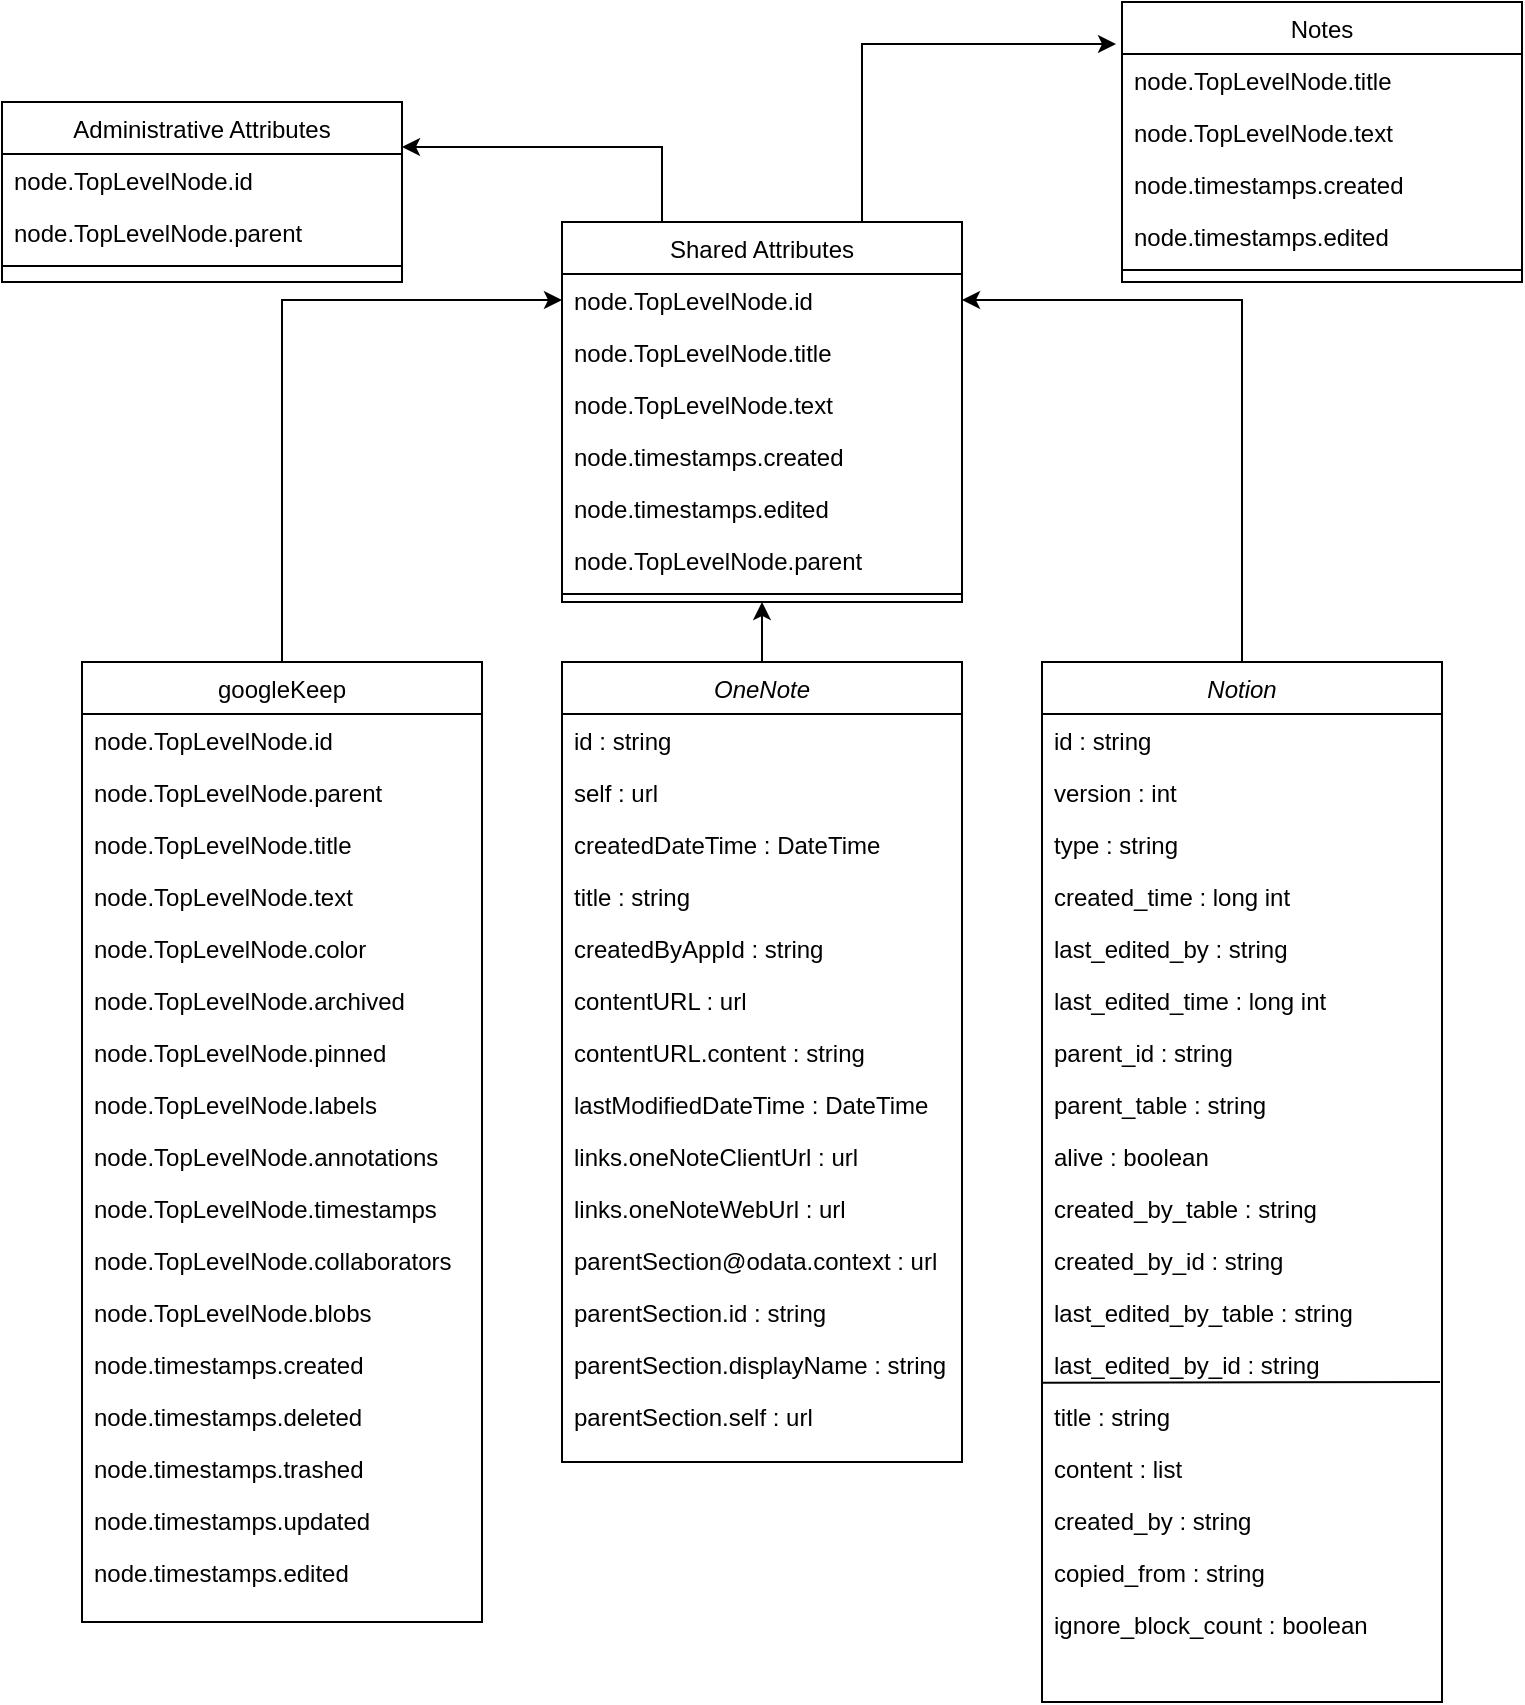 <mxfile version="13.0.9" type="device"><diagram id="C5RBs43oDa-KdzZeNtuy" name="Page-1"><mxGraphModel dx="1424" dy="792" grid="1" gridSize="10" guides="1" tooltips="1" connect="1" arrows="1" fold="1" page="1" pageScale="1" pageWidth="827" pageHeight="1169" math="0" shadow="0"><root><mxCell id="WIyWlLk6GJQsqaUBKTNV-0"/><mxCell id="WIyWlLk6GJQsqaUBKTNV-1" parent="WIyWlLk6GJQsqaUBKTNV-0"/><mxCell id="JfaCgHYBOTV-kpZcKpVg-68" style="edgeStyle=orthogonalEdgeStyle;rounded=0;orthogonalLoop=1;jettySize=auto;html=1;exitX=0.5;exitY=0;exitDx=0;exitDy=0;entryX=0;entryY=0.5;entryDx=0;entryDy=0;" parent="WIyWlLk6GJQsqaUBKTNV-1" source="zkfFHV4jXpPFQw0GAbJ--6" edge="1"><mxGeometry relative="1" as="geometry"><mxPoint x="320" y="179" as="targetPoint"/><Array as="points"><mxPoint x="180" y="179"/></Array></mxGeometry></mxCell><mxCell id="zkfFHV4jXpPFQw0GAbJ--6" value="googleKeep" style="swimlane;fontStyle=0;align=center;verticalAlign=top;childLayout=stackLayout;horizontal=1;startSize=26;horizontalStack=0;resizeParent=1;resizeLast=0;collapsible=1;marginBottom=0;rounded=0;shadow=0;strokeWidth=1;" parent="WIyWlLk6GJQsqaUBKTNV-1" vertex="1"><mxGeometry x="80" y="360" width="200" height="480" as="geometry"><mxRectangle x="130" y="380" width="160" height="26" as="alternateBounds"/></mxGeometry></mxCell><mxCell id="zkfFHV4jXpPFQw0GAbJ--7" value="node.TopLevelNode.id &#xA;" style="text;align=left;verticalAlign=top;spacingLeft=4;spacingRight=4;overflow=hidden;rotatable=0;points=[[0,0.5],[1,0.5]];portConstraint=eastwest;" parent="zkfFHV4jXpPFQw0GAbJ--6" vertex="1"><mxGeometry y="26" width="200" height="26" as="geometry"/></mxCell><mxCell id="JfaCgHYBOTV-kpZcKpVg-0" value="node.TopLevelNode.parent &#xA;" style="text;align=left;verticalAlign=top;spacingLeft=4;spacingRight=4;overflow=hidden;rotatable=0;points=[[0,0.5],[1,0.5]];portConstraint=eastwest;" parent="zkfFHV4jXpPFQw0GAbJ--6" vertex="1"><mxGeometry y="52" width="200" height="26" as="geometry"/></mxCell><mxCell id="JfaCgHYBOTV-kpZcKpVg-1" value="node.TopLevelNode.title &#xA;" style="text;align=left;verticalAlign=top;spacingLeft=4;spacingRight=4;overflow=hidden;rotatable=0;points=[[0,0.5],[1,0.5]];portConstraint=eastwest;" parent="zkfFHV4jXpPFQw0GAbJ--6" vertex="1"><mxGeometry y="78" width="200" height="26" as="geometry"/></mxCell><mxCell id="JfaCgHYBOTV-kpZcKpVg-3" value="node.TopLevelNode.text &#xA;" style="text;align=left;verticalAlign=top;spacingLeft=4;spacingRight=4;overflow=hidden;rotatable=0;points=[[0,0.5],[1,0.5]];portConstraint=eastwest;" parent="zkfFHV4jXpPFQw0GAbJ--6" vertex="1"><mxGeometry y="104" width="200" height="26" as="geometry"/></mxCell><mxCell id="JfaCgHYBOTV-kpZcKpVg-4" value="node.TopLevelNode.color &#xA;" style="text;align=left;verticalAlign=top;spacingLeft=4;spacingRight=4;overflow=hidden;rotatable=0;points=[[0,0.5],[1,0.5]];portConstraint=eastwest;" parent="zkfFHV4jXpPFQw0GAbJ--6" vertex="1"><mxGeometry y="130" width="200" height="26" as="geometry"/></mxCell><mxCell id="JfaCgHYBOTV-kpZcKpVg-5" value="node.TopLevelNode.archived &#xA;" style="text;align=left;verticalAlign=top;spacingLeft=4;spacingRight=4;overflow=hidden;rotatable=0;points=[[0,0.5],[1,0.5]];portConstraint=eastwest;" parent="zkfFHV4jXpPFQw0GAbJ--6" vertex="1"><mxGeometry y="156" width="200" height="26" as="geometry"/></mxCell><mxCell id="JfaCgHYBOTV-kpZcKpVg-7" value="node.TopLevelNode.pinned &#xA;" style="text;align=left;verticalAlign=top;spacingLeft=4;spacingRight=4;overflow=hidden;rotatable=0;points=[[0,0.5],[1,0.5]];portConstraint=eastwest;" parent="zkfFHV4jXpPFQw0GAbJ--6" vertex="1"><mxGeometry y="182" width="200" height="26" as="geometry"/></mxCell><mxCell id="JfaCgHYBOTV-kpZcKpVg-9" value="node.TopLevelNode.labels &#xA;" style="text;align=left;verticalAlign=top;spacingLeft=4;spacingRight=4;overflow=hidden;rotatable=0;points=[[0,0.5],[1,0.5]];portConstraint=eastwest;" parent="zkfFHV4jXpPFQw0GAbJ--6" vertex="1"><mxGeometry y="208" width="200" height="26" as="geometry"/></mxCell><mxCell id="JfaCgHYBOTV-kpZcKpVg-8" value="node.TopLevelNode.annotations &#xA;" style="text;align=left;verticalAlign=top;spacingLeft=4;spacingRight=4;overflow=hidden;rotatable=0;points=[[0,0.5],[1,0.5]];portConstraint=eastwest;" parent="zkfFHV4jXpPFQw0GAbJ--6" vertex="1"><mxGeometry y="234" width="200" height="26" as="geometry"/></mxCell><mxCell id="JfaCgHYBOTV-kpZcKpVg-10" value="node.TopLevelNode.timestamps &#xA;" style="text;align=left;verticalAlign=top;spacingLeft=4;spacingRight=4;overflow=hidden;rotatable=0;points=[[0,0.5],[1,0.5]];portConstraint=eastwest;" parent="zkfFHV4jXpPFQw0GAbJ--6" vertex="1"><mxGeometry y="260" width="200" height="26" as="geometry"/></mxCell><mxCell id="JfaCgHYBOTV-kpZcKpVg-12" value="node.TopLevelNode.collaborators &#xA;" style="text;align=left;verticalAlign=top;spacingLeft=4;spacingRight=4;overflow=hidden;rotatable=0;points=[[0,0.5],[1,0.5]];portConstraint=eastwest;" parent="zkfFHV4jXpPFQw0GAbJ--6" vertex="1"><mxGeometry y="286" width="200" height="26" as="geometry"/></mxCell><mxCell id="JfaCgHYBOTV-kpZcKpVg-11" value="node.TopLevelNode.blobs &#xA;" style="text;align=left;verticalAlign=top;spacingLeft=4;spacingRight=4;overflow=hidden;rotatable=0;points=[[0,0.5],[1,0.5]];portConstraint=eastwest;" parent="zkfFHV4jXpPFQw0GAbJ--6" vertex="1"><mxGeometry y="312" width="200" height="26" as="geometry"/></mxCell><mxCell id="JfaCgHYBOTV-kpZcKpVg-13" value="node.timestamps.created &#xA;" style="text;align=left;verticalAlign=top;spacingLeft=4;spacingRight=4;overflow=hidden;rotatable=0;points=[[0,0.5],[1,0.5]];portConstraint=eastwest;" parent="zkfFHV4jXpPFQw0GAbJ--6" vertex="1"><mxGeometry y="338" width="200" height="26" as="geometry"/></mxCell><mxCell id="JfaCgHYBOTV-kpZcKpVg-6" value="node.timestamps.deleted" style="text;align=left;verticalAlign=top;spacingLeft=4;spacingRight=4;overflow=hidden;rotatable=0;points=[[0,0.5],[1,0.5]];portConstraint=eastwest;" parent="zkfFHV4jXpPFQw0GAbJ--6" vertex="1"><mxGeometry y="364" width="200" height="26" as="geometry"/></mxCell><mxCell id="JfaCgHYBOTV-kpZcKpVg-14" value="node.timestamps.trashed" style="text;align=left;verticalAlign=top;spacingLeft=4;spacingRight=4;overflow=hidden;rotatable=0;points=[[0,0.5],[1,0.5]];portConstraint=eastwest;" parent="zkfFHV4jXpPFQw0GAbJ--6" vertex="1"><mxGeometry y="390" width="200" height="26" as="geometry"/></mxCell><mxCell id="JfaCgHYBOTV-kpZcKpVg-15" value="node.timestamps.updated" style="text;align=left;verticalAlign=top;spacingLeft=4;spacingRight=4;overflow=hidden;rotatable=0;points=[[0,0.5],[1,0.5]];portConstraint=eastwest;" parent="zkfFHV4jXpPFQw0GAbJ--6" vertex="1"><mxGeometry y="416" width="200" height="26" as="geometry"/></mxCell><mxCell id="JfaCgHYBOTV-kpZcKpVg-16" value="node.timestamps.edited" style="text;align=left;verticalAlign=top;spacingLeft=4;spacingRight=4;overflow=hidden;rotatable=0;points=[[0,0.5],[1,0.5]];portConstraint=eastwest;" parent="zkfFHV4jXpPFQw0GAbJ--6" vertex="1"><mxGeometry y="442" width="200" height="26" as="geometry"/></mxCell><mxCell id="JfaCgHYBOTV-kpZcKpVg-69" style="edgeStyle=orthogonalEdgeStyle;rounded=0;orthogonalLoop=1;jettySize=auto;html=1;exitX=0.5;exitY=0;exitDx=0;exitDy=0;entryX=0.5;entryY=1;entryDx=0;entryDy=0;" parent="WIyWlLk6GJQsqaUBKTNV-1" source="zkfFHV4jXpPFQw0GAbJ--0" target="JfaCgHYBOTV-kpZcKpVg-49" edge="1"><mxGeometry relative="1" as="geometry"/></mxCell><mxCell id="zkfFHV4jXpPFQw0GAbJ--0" value="OneNote" style="swimlane;fontStyle=2;align=center;verticalAlign=top;childLayout=stackLayout;horizontal=1;startSize=26;horizontalStack=0;resizeParent=1;resizeLast=0;collapsible=1;marginBottom=0;rounded=0;shadow=0;strokeWidth=1;" parent="WIyWlLk6GJQsqaUBKTNV-1" vertex="1"><mxGeometry x="320" y="360" width="200" height="400" as="geometry"><mxRectangle x="230" y="140" width="160" height="26" as="alternateBounds"/></mxGeometry></mxCell><mxCell id="zkfFHV4jXpPFQw0GAbJ--1" value="id : string" style="text;align=left;verticalAlign=top;spacingLeft=4;spacingRight=4;overflow=hidden;rotatable=0;points=[[0,0.5],[1,0.5]];portConstraint=eastwest;" parent="zkfFHV4jXpPFQw0GAbJ--0" vertex="1"><mxGeometry y="26" width="200" height="26" as="geometry"/></mxCell><mxCell id="zkfFHV4jXpPFQw0GAbJ--2" value="self : url" style="text;align=left;verticalAlign=top;spacingLeft=4;spacingRight=4;overflow=hidden;rotatable=0;points=[[0,0.5],[1,0.5]];portConstraint=eastwest;rounded=0;shadow=0;html=0;" parent="zkfFHV4jXpPFQw0GAbJ--0" vertex="1"><mxGeometry y="52" width="200" height="26" as="geometry"/></mxCell><mxCell id="zkfFHV4jXpPFQw0GAbJ--3" value="createdDateTime : DateTime" style="text;align=left;verticalAlign=top;spacingLeft=4;spacingRight=4;overflow=hidden;rotatable=0;points=[[0,0.5],[1,0.5]];portConstraint=eastwest;rounded=0;shadow=0;html=0;" parent="zkfFHV4jXpPFQw0GAbJ--0" vertex="1"><mxGeometry y="78" width="200" height="26" as="geometry"/></mxCell><mxCell id="JfaCgHYBOTV-kpZcKpVg-17" value="title : string" style="text;align=left;verticalAlign=top;spacingLeft=4;spacingRight=4;overflow=hidden;rotatable=0;points=[[0,0.5],[1,0.5]];portConstraint=eastwest;rounded=0;shadow=0;html=0;" parent="zkfFHV4jXpPFQw0GAbJ--0" vertex="1"><mxGeometry y="104" width="200" height="26" as="geometry"/></mxCell><mxCell id="JfaCgHYBOTV-kpZcKpVg-20" value="createdByAppId : string" style="text;align=left;verticalAlign=top;spacingLeft=4;spacingRight=4;overflow=hidden;rotatable=0;points=[[0,0.5],[1,0.5]];portConstraint=eastwest;rounded=0;shadow=0;html=0;" parent="zkfFHV4jXpPFQw0GAbJ--0" vertex="1"><mxGeometry y="130" width="200" height="26" as="geometry"/></mxCell><mxCell id="JfaCgHYBOTV-kpZcKpVg-22" value="contentURL : url" style="text;align=left;verticalAlign=top;spacingLeft=4;spacingRight=4;overflow=hidden;rotatable=0;points=[[0,0.5],[1,0.5]];portConstraint=eastwest;rounded=0;shadow=0;html=0;" parent="zkfFHV4jXpPFQw0GAbJ--0" vertex="1"><mxGeometry y="156" width="200" height="26" as="geometry"/></mxCell><mxCell id="JfaCgHYBOTV-kpZcKpVg-19" value="contentURL.content : string" style="text;align=left;verticalAlign=top;spacingLeft=4;spacingRight=4;overflow=hidden;rotatable=0;points=[[0,0.5],[1,0.5]];portConstraint=eastwest;rounded=0;shadow=0;html=0;" parent="zkfFHV4jXpPFQw0GAbJ--0" vertex="1"><mxGeometry y="182" width="200" height="26" as="geometry"/></mxCell><mxCell id="JfaCgHYBOTV-kpZcKpVg-21" value="lastModifiedDateTime : DateTime" style="text;align=left;verticalAlign=top;spacingLeft=4;spacingRight=4;overflow=hidden;rotatable=0;points=[[0,0.5],[1,0.5]];portConstraint=eastwest;rounded=0;shadow=0;html=0;" parent="zkfFHV4jXpPFQw0GAbJ--0" vertex="1"><mxGeometry y="208" width="200" height="26" as="geometry"/></mxCell><mxCell id="JfaCgHYBOTV-kpZcKpVg-18" value="links.oneNoteClientUrl : url" style="text;align=left;verticalAlign=top;spacingLeft=4;spacingRight=4;overflow=hidden;rotatable=0;points=[[0,0.5],[1,0.5]];portConstraint=eastwest;rounded=0;shadow=0;html=0;" parent="zkfFHV4jXpPFQw0GAbJ--0" vertex="1"><mxGeometry y="234" width="200" height="26" as="geometry"/></mxCell><mxCell id="JfaCgHYBOTV-kpZcKpVg-25" value="links.oneNoteWebUrl : url" style="text;align=left;verticalAlign=top;spacingLeft=4;spacingRight=4;overflow=hidden;rotatable=0;points=[[0,0.5],[1,0.5]];portConstraint=eastwest;rounded=0;shadow=0;html=0;" parent="zkfFHV4jXpPFQw0GAbJ--0" vertex="1"><mxGeometry y="260" width="200" height="26" as="geometry"/></mxCell><mxCell id="JfaCgHYBOTV-kpZcKpVg-26" value="parentSection@odata.context : url" style="text;align=left;verticalAlign=top;spacingLeft=4;spacingRight=4;overflow=hidden;rotatable=0;points=[[0,0.5],[1,0.5]];portConstraint=eastwest;rounded=0;shadow=0;html=0;" parent="zkfFHV4jXpPFQw0GAbJ--0" vertex="1"><mxGeometry y="286" width="200" height="26" as="geometry"/></mxCell><mxCell id="JfaCgHYBOTV-kpZcKpVg-27" value="parentSection.id : string" style="text;align=left;verticalAlign=top;spacingLeft=4;spacingRight=4;overflow=hidden;rotatable=0;points=[[0,0.5],[1,0.5]];portConstraint=eastwest;rounded=0;shadow=0;html=0;" parent="zkfFHV4jXpPFQw0GAbJ--0" vertex="1"><mxGeometry y="312" width="200" height="26" as="geometry"/></mxCell><mxCell id="JfaCgHYBOTV-kpZcKpVg-23" value="parentSection.displayName : string" style="text;align=left;verticalAlign=top;spacingLeft=4;spacingRight=4;overflow=hidden;rotatable=0;points=[[0,0.5],[1,0.5]];portConstraint=eastwest;rounded=0;shadow=0;html=0;" parent="zkfFHV4jXpPFQw0GAbJ--0" vertex="1"><mxGeometry y="338" width="200" height="26" as="geometry"/></mxCell><mxCell id="JfaCgHYBOTV-kpZcKpVg-24" value="parentSection.self : url" style="text;align=left;verticalAlign=top;spacingLeft=4;spacingRight=4;overflow=hidden;rotatable=0;points=[[0,0.5],[1,0.5]];portConstraint=eastwest;rounded=0;shadow=0;html=0;" parent="zkfFHV4jXpPFQw0GAbJ--0" vertex="1"><mxGeometry y="364" width="200" height="26" as="geometry"/></mxCell><mxCell id="JfaCgHYBOTV-kpZcKpVg-70" style="edgeStyle=orthogonalEdgeStyle;rounded=0;orthogonalLoop=1;jettySize=auto;html=1;exitX=0.5;exitY=0;exitDx=0;exitDy=0;entryX=1;entryY=0.5;entryDx=0;entryDy=0;" parent="WIyWlLk6GJQsqaUBKTNV-1" source="JfaCgHYBOTV-kpZcKpVg-28" edge="1"><mxGeometry relative="1" as="geometry"><mxPoint x="520" y="179" as="targetPoint"/><Array as="points"><mxPoint x="660" y="179"/></Array></mxGeometry></mxCell><mxCell id="JfaCgHYBOTV-kpZcKpVg-28" value="Notion" style="swimlane;fontStyle=2;align=center;verticalAlign=top;childLayout=stackLayout;horizontal=1;startSize=26;horizontalStack=0;resizeParent=1;resizeLast=0;collapsible=1;marginBottom=0;rounded=0;shadow=0;strokeWidth=1;" parent="WIyWlLk6GJQsqaUBKTNV-1" vertex="1"><mxGeometry x="560" y="360" width="200" height="520" as="geometry"><mxRectangle x="230" y="140" width="160" height="26" as="alternateBounds"/></mxGeometry></mxCell><mxCell id="JfaCgHYBOTV-kpZcKpVg-29" value="id : string" style="text;align=left;verticalAlign=top;spacingLeft=4;spacingRight=4;overflow=hidden;rotatable=0;points=[[0,0.5],[1,0.5]];portConstraint=eastwest;" parent="JfaCgHYBOTV-kpZcKpVg-28" vertex="1"><mxGeometry y="26" width="200" height="26" as="geometry"/></mxCell><mxCell id="JfaCgHYBOTV-kpZcKpVg-30" value="version : int" style="text;align=left;verticalAlign=top;spacingLeft=4;spacingRight=4;overflow=hidden;rotatable=0;points=[[0,0.5],[1,0.5]];portConstraint=eastwest;rounded=0;shadow=0;html=0;" parent="JfaCgHYBOTV-kpZcKpVg-28" vertex="1"><mxGeometry y="52" width="200" height="26" as="geometry"/></mxCell><mxCell id="JfaCgHYBOTV-kpZcKpVg-31" value="type : string" style="text;align=left;verticalAlign=top;spacingLeft=4;spacingRight=4;overflow=hidden;rotatable=0;points=[[0,0.5],[1,0.5]];portConstraint=eastwest;rounded=0;shadow=0;html=0;" parent="JfaCgHYBOTV-kpZcKpVg-28" vertex="1"><mxGeometry y="78" width="200" height="26" as="geometry"/></mxCell><mxCell id="JfaCgHYBOTV-kpZcKpVg-33" value="created_time : long int" style="text;align=left;verticalAlign=top;spacingLeft=4;spacingRight=4;overflow=hidden;rotatable=0;points=[[0,0.5],[1,0.5]];portConstraint=eastwest;rounded=0;shadow=0;html=0;" parent="JfaCgHYBOTV-kpZcKpVg-28" vertex="1"><mxGeometry y="104" width="200" height="26" as="geometry"/></mxCell><mxCell id="JfaCgHYBOTV-kpZcKpVg-34" value="last_edited_by : string" style="text;align=left;verticalAlign=top;spacingLeft=4;spacingRight=4;overflow=hidden;rotatable=0;points=[[0,0.5],[1,0.5]];portConstraint=eastwest;rounded=0;shadow=0;html=0;" parent="JfaCgHYBOTV-kpZcKpVg-28" vertex="1"><mxGeometry y="130" width="200" height="26" as="geometry"/></mxCell><mxCell id="JfaCgHYBOTV-kpZcKpVg-35" value="last_edited_time : long int" style="text;align=left;verticalAlign=top;spacingLeft=4;spacingRight=4;overflow=hidden;rotatable=0;points=[[0,0.5],[1,0.5]];portConstraint=eastwest;rounded=0;shadow=0;html=0;" parent="JfaCgHYBOTV-kpZcKpVg-28" vertex="1"><mxGeometry y="156" width="200" height="26" as="geometry"/></mxCell><mxCell id="JfaCgHYBOTV-kpZcKpVg-36" value="parent_id : string" style="text;align=left;verticalAlign=top;spacingLeft=4;spacingRight=4;overflow=hidden;rotatable=0;points=[[0,0.5],[1,0.5]];portConstraint=eastwest;rounded=0;shadow=0;html=0;" parent="JfaCgHYBOTV-kpZcKpVg-28" vertex="1"><mxGeometry y="182" width="200" height="26" as="geometry"/></mxCell><mxCell id="JfaCgHYBOTV-kpZcKpVg-37" value="parent_table : string" style="text;align=left;verticalAlign=top;spacingLeft=4;spacingRight=4;overflow=hidden;rotatable=0;points=[[0,0.5],[1,0.5]];portConstraint=eastwest;rounded=0;shadow=0;html=0;" parent="JfaCgHYBOTV-kpZcKpVg-28" vertex="1"><mxGeometry y="208" width="200" height="26" as="geometry"/></mxCell><mxCell id="JfaCgHYBOTV-kpZcKpVg-38" value="alive : boolean" style="text;align=left;verticalAlign=top;spacingLeft=4;spacingRight=4;overflow=hidden;rotatable=0;points=[[0,0.5],[1,0.5]];portConstraint=eastwest;rounded=0;shadow=0;html=0;" parent="JfaCgHYBOTV-kpZcKpVg-28" vertex="1"><mxGeometry y="234" width="200" height="26" as="geometry"/></mxCell><mxCell id="JfaCgHYBOTV-kpZcKpVg-39" value="created_by_table : string" style="text;align=left;verticalAlign=top;spacingLeft=4;spacingRight=4;overflow=hidden;rotatable=0;points=[[0,0.5],[1,0.5]];portConstraint=eastwest;rounded=0;shadow=0;html=0;" parent="JfaCgHYBOTV-kpZcKpVg-28" vertex="1"><mxGeometry y="260" width="200" height="26" as="geometry"/></mxCell><mxCell id="JfaCgHYBOTV-kpZcKpVg-40" value="created_by_id : string" style="text;align=left;verticalAlign=top;spacingLeft=4;spacingRight=4;overflow=hidden;rotatable=0;points=[[0,0.5],[1,0.5]];portConstraint=eastwest;rounded=0;shadow=0;html=0;" parent="JfaCgHYBOTV-kpZcKpVg-28" vertex="1"><mxGeometry y="286" width="200" height="26" as="geometry"/></mxCell><mxCell id="JfaCgHYBOTV-kpZcKpVg-41" value="last_edited_by_table : string" style="text;align=left;verticalAlign=top;spacingLeft=4;spacingRight=4;overflow=hidden;rotatable=0;points=[[0,0.5],[1,0.5]];portConstraint=eastwest;rounded=0;shadow=0;html=0;" parent="JfaCgHYBOTV-kpZcKpVg-28" vertex="1"><mxGeometry y="312" width="200" height="26" as="geometry"/></mxCell><mxCell id="JfaCgHYBOTV-kpZcKpVg-42" value="last_edited_by_id : string" style="text;align=left;verticalAlign=top;spacingLeft=4;spacingRight=4;overflow=hidden;rotatable=0;points=[[0,0.5],[1,0.5]];portConstraint=eastwest;rounded=0;shadow=0;html=0;" parent="JfaCgHYBOTV-kpZcKpVg-28" vertex="1"><mxGeometry y="338" width="200" height="26" as="geometry"/></mxCell><mxCell id="JfaCgHYBOTV-kpZcKpVg-45" value="title : string" style="text;align=left;verticalAlign=top;spacingLeft=4;spacingRight=4;overflow=hidden;rotatable=0;points=[[0,0.5],[1,0.5]];portConstraint=eastwest;rounded=0;shadow=0;html=0;" parent="JfaCgHYBOTV-kpZcKpVg-28" vertex="1"><mxGeometry y="364" width="200" height="26" as="geometry"/></mxCell><mxCell id="JfaCgHYBOTV-kpZcKpVg-46" value="content : list" style="text;align=left;verticalAlign=top;spacingLeft=4;spacingRight=4;overflow=hidden;rotatable=0;points=[[0,0.5],[1,0.5]];portConstraint=eastwest;rounded=0;shadow=0;html=0;" parent="JfaCgHYBOTV-kpZcKpVg-28" vertex="1"><mxGeometry y="390" width="200" height="26" as="geometry"/></mxCell><mxCell id="JfaCgHYBOTV-kpZcKpVg-48" value="created_by : string" style="text;align=left;verticalAlign=top;spacingLeft=4;spacingRight=4;overflow=hidden;rotatable=0;points=[[0,0.5],[1,0.5]];portConstraint=eastwest;rounded=0;shadow=0;html=0;" parent="JfaCgHYBOTV-kpZcKpVg-28" vertex="1"><mxGeometry y="416" width="200" height="26" as="geometry"/></mxCell><mxCell id="JfaCgHYBOTV-kpZcKpVg-47" value="copied_from : string" style="text;align=left;verticalAlign=top;spacingLeft=4;spacingRight=4;overflow=hidden;rotatable=0;points=[[0,0.5],[1,0.5]];portConstraint=eastwest;rounded=0;shadow=0;html=0;" parent="JfaCgHYBOTV-kpZcKpVg-28" vertex="1"><mxGeometry y="442" width="200" height="26" as="geometry"/></mxCell><mxCell id="JfaCgHYBOTV-kpZcKpVg-32" value="ignore_block_count : boolean" style="text;align=left;verticalAlign=top;spacingLeft=4;spacingRight=4;overflow=hidden;rotatable=0;points=[[0,0.5],[1,0.5]];portConstraint=eastwest;rounded=0;shadow=0;html=0;" parent="JfaCgHYBOTV-kpZcKpVg-28" vertex="1"><mxGeometry y="468" width="200" height="26" as="geometry"/></mxCell><mxCell id="a1nf7_kKZEOx9Oq4Km3--19" value="" style="endArrow=none;html=1;exitX=0;exitY=0.86;exitDx=0;exitDy=0;exitPerimeter=0;" edge="1" parent="JfaCgHYBOTV-kpZcKpVg-28" source="JfaCgHYBOTV-kpZcKpVg-42"><mxGeometry width="50" height="50" relative="1" as="geometry"><mxPoint x="-170" y="500" as="sourcePoint"/><mxPoint x="199" y="360" as="targetPoint"/></mxGeometry></mxCell><mxCell id="a1nf7_kKZEOx9Oq4Km3--17" style="edgeStyle=orthogonalEdgeStyle;rounded=0;orthogonalLoop=1;jettySize=auto;html=1;exitX=0.25;exitY=0;exitDx=0;exitDy=0;entryX=1;entryY=0.25;entryDx=0;entryDy=0;" edge="1" parent="WIyWlLk6GJQsqaUBKTNV-1" source="JfaCgHYBOTV-kpZcKpVg-49" target="a1nf7_kKZEOx9Oq4Km3--9"><mxGeometry relative="1" as="geometry"/></mxCell><mxCell id="a1nf7_kKZEOx9Oq4Km3--18" style="edgeStyle=orthogonalEdgeStyle;rounded=0;orthogonalLoop=1;jettySize=auto;html=1;exitX=0.75;exitY=0;exitDx=0;exitDy=0;entryX=-0.015;entryY=-0.192;entryDx=0;entryDy=0;entryPerimeter=0;" edge="1" parent="WIyWlLk6GJQsqaUBKTNV-1" source="JfaCgHYBOTV-kpZcKpVg-49" target="a1nf7_kKZEOx9Oq4Km3--3"><mxGeometry relative="1" as="geometry"/></mxCell><mxCell id="JfaCgHYBOTV-kpZcKpVg-49" value="Shared Attributes" style="swimlane;fontStyle=0;align=center;verticalAlign=top;childLayout=stackLayout;horizontal=1;startSize=26;horizontalStack=0;resizeParent=1;resizeLast=0;collapsible=1;marginBottom=0;rounded=0;shadow=0;strokeWidth=1;" parent="WIyWlLk6GJQsqaUBKTNV-1" vertex="1"><mxGeometry x="320" y="140" width="200" height="190" as="geometry"><mxRectangle x="130" y="380" width="160" height="26" as="alternateBounds"/></mxGeometry></mxCell><mxCell id="JfaCgHYBOTV-kpZcKpVg-50" value="node.TopLevelNode.id &#xA;" style="text;align=left;verticalAlign=top;spacingLeft=4;spacingRight=4;overflow=hidden;rotatable=0;points=[[0,0.5],[1,0.5]];portConstraint=eastwest;" parent="JfaCgHYBOTV-kpZcKpVg-49" vertex="1"><mxGeometry y="26" width="200" height="26" as="geometry"/></mxCell><mxCell id="JfaCgHYBOTV-kpZcKpVg-52" value="node.TopLevelNode.title &#xA;" style="text;align=left;verticalAlign=top;spacingLeft=4;spacingRight=4;overflow=hidden;rotatable=0;points=[[0,0.5],[1,0.5]];portConstraint=eastwest;" parent="JfaCgHYBOTV-kpZcKpVg-49" vertex="1"><mxGeometry y="52" width="200" height="26" as="geometry"/></mxCell><mxCell id="JfaCgHYBOTV-kpZcKpVg-53" value="node.TopLevelNode.text &#xA;" style="text;align=left;verticalAlign=top;spacingLeft=4;spacingRight=4;overflow=hidden;rotatable=0;points=[[0,0.5],[1,0.5]];portConstraint=eastwest;" parent="JfaCgHYBOTV-kpZcKpVg-49" vertex="1"><mxGeometry y="78" width="200" height="26" as="geometry"/></mxCell><mxCell id="JfaCgHYBOTV-kpZcKpVg-62" value="node.timestamps.created &#xA;" style="text;align=left;verticalAlign=top;spacingLeft=4;spacingRight=4;overflow=hidden;rotatable=0;points=[[0,0.5],[1,0.5]];portConstraint=eastwest;" parent="JfaCgHYBOTV-kpZcKpVg-49" vertex="1"><mxGeometry y="104" width="200" height="26" as="geometry"/></mxCell><mxCell id="JfaCgHYBOTV-kpZcKpVg-66" value="node.timestamps.edited" style="text;align=left;verticalAlign=top;spacingLeft=4;spacingRight=4;overflow=hidden;rotatable=0;points=[[0,0.5],[1,0.5]];portConstraint=eastwest;" parent="JfaCgHYBOTV-kpZcKpVg-49" vertex="1"><mxGeometry y="130" width="200" height="26" as="geometry"/></mxCell><mxCell id="a1nf7_kKZEOx9Oq4Km3--0" value="node.TopLevelNode.parent &#xA;" style="text;align=left;verticalAlign=top;spacingLeft=4;spacingRight=4;overflow=hidden;rotatable=0;points=[[0,0.5],[1,0.5]];portConstraint=eastwest;" vertex="1" parent="JfaCgHYBOTV-kpZcKpVg-49"><mxGeometry y="156" width="200" height="26" as="geometry"/></mxCell><mxCell id="JfaCgHYBOTV-kpZcKpVg-67" value="" style="line;html=1;strokeWidth=1;align=left;verticalAlign=middle;spacingTop=-1;spacingLeft=3;spacingRight=3;rotatable=0;labelPosition=right;points=[];portConstraint=eastwest;" parent="JfaCgHYBOTV-kpZcKpVg-49" vertex="1"><mxGeometry y="182" width="200" height="8" as="geometry"/></mxCell><mxCell id="a1nf7_kKZEOx9Oq4Km3--9" value="Administrative Attributes" style="swimlane;fontStyle=0;align=center;verticalAlign=top;childLayout=stackLayout;horizontal=1;startSize=26;horizontalStack=0;resizeParent=1;resizeLast=0;collapsible=1;marginBottom=0;rounded=0;shadow=0;strokeWidth=1;" vertex="1" parent="WIyWlLk6GJQsqaUBKTNV-1"><mxGeometry x="40" y="80" width="200" height="90" as="geometry"><mxRectangle x="130" y="380" width="160" height="26" as="alternateBounds"/></mxGeometry></mxCell><mxCell id="a1nf7_kKZEOx9Oq4Km3--10" value="node.TopLevelNode.id &#xA;" style="text;align=left;verticalAlign=top;spacingLeft=4;spacingRight=4;overflow=hidden;rotatable=0;points=[[0,0.5],[1,0.5]];portConstraint=eastwest;" vertex="1" parent="a1nf7_kKZEOx9Oq4Km3--9"><mxGeometry y="26" width="200" height="26" as="geometry"/></mxCell><mxCell id="a1nf7_kKZEOx9Oq4Km3--15" value="node.TopLevelNode.parent &#xA;" style="text;align=left;verticalAlign=top;spacingLeft=4;spacingRight=4;overflow=hidden;rotatable=0;points=[[0,0.5],[1,0.5]];portConstraint=eastwest;" vertex="1" parent="a1nf7_kKZEOx9Oq4Km3--9"><mxGeometry y="52" width="200" height="26" as="geometry"/></mxCell><mxCell id="a1nf7_kKZEOx9Oq4Km3--16" value="" style="line;html=1;strokeWidth=1;align=left;verticalAlign=middle;spacingTop=-1;spacingLeft=3;spacingRight=3;rotatable=0;labelPosition=right;points=[];portConstraint=eastwest;" vertex="1" parent="a1nf7_kKZEOx9Oq4Km3--9"><mxGeometry y="78" width="200" height="8" as="geometry"/></mxCell><mxCell id="a1nf7_kKZEOx9Oq4Km3--1" value="Notes" style="swimlane;fontStyle=0;align=center;verticalAlign=top;childLayout=stackLayout;horizontal=1;startSize=26;horizontalStack=0;resizeParent=1;resizeLast=0;collapsible=1;marginBottom=0;rounded=0;shadow=0;strokeWidth=1;" vertex="1" parent="WIyWlLk6GJQsqaUBKTNV-1"><mxGeometry x="600" y="30" width="200" height="140" as="geometry"><mxRectangle x="130" y="380" width="160" height="26" as="alternateBounds"/></mxGeometry></mxCell><mxCell id="a1nf7_kKZEOx9Oq4Km3--3" value="node.TopLevelNode.title &#xA;" style="text;align=left;verticalAlign=top;spacingLeft=4;spacingRight=4;overflow=hidden;rotatable=0;points=[[0,0.5],[1,0.5]];portConstraint=eastwest;" vertex="1" parent="a1nf7_kKZEOx9Oq4Km3--1"><mxGeometry y="26" width="200" height="26" as="geometry"/></mxCell><mxCell id="a1nf7_kKZEOx9Oq4Km3--4" value="node.TopLevelNode.text &#xA;" style="text;align=left;verticalAlign=top;spacingLeft=4;spacingRight=4;overflow=hidden;rotatable=0;points=[[0,0.5],[1,0.5]];portConstraint=eastwest;" vertex="1" parent="a1nf7_kKZEOx9Oq4Km3--1"><mxGeometry y="52" width="200" height="26" as="geometry"/></mxCell><mxCell id="a1nf7_kKZEOx9Oq4Km3--5" value="node.timestamps.created &#xA;" style="text;align=left;verticalAlign=top;spacingLeft=4;spacingRight=4;overflow=hidden;rotatable=0;points=[[0,0.5],[1,0.5]];portConstraint=eastwest;" vertex="1" parent="a1nf7_kKZEOx9Oq4Km3--1"><mxGeometry y="78" width="200" height="26" as="geometry"/></mxCell><mxCell id="a1nf7_kKZEOx9Oq4Km3--6" value="node.timestamps.edited" style="text;align=left;verticalAlign=top;spacingLeft=4;spacingRight=4;overflow=hidden;rotatable=0;points=[[0,0.5],[1,0.5]];portConstraint=eastwest;" vertex="1" parent="a1nf7_kKZEOx9Oq4Km3--1"><mxGeometry y="104" width="200" height="26" as="geometry"/></mxCell><mxCell id="a1nf7_kKZEOx9Oq4Km3--8" value="" style="line;html=1;strokeWidth=1;align=left;verticalAlign=middle;spacingTop=-1;spacingLeft=3;spacingRight=3;rotatable=0;labelPosition=right;points=[];portConstraint=eastwest;" vertex="1" parent="a1nf7_kKZEOx9Oq4Km3--1"><mxGeometry y="130" width="200" height="8" as="geometry"/></mxCell></root></mxGraphModel></diagram></mxfile>